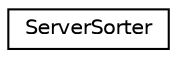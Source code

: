 digraph G
{
  edge [fontname="Helvetica",fontsize="10",labelfontname="Helvetica",labelfontsize="10"];
  node [fontname="Helvetica",fontsize="10",shape=record];
  rankdir=LR;
  Node1 [label="ServerSorter",height=0.2,width=0.4,color="black", fillcolor="white", style="filled",URL="$struct_server_sorter.html",tooltip="Chooses one server or the other based on the priority and failure rate. Failure rate is recorded in t..."];
}
